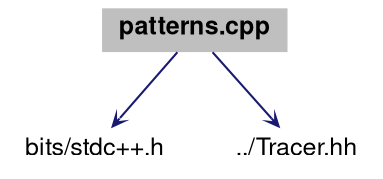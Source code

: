 digraph "patterns.cpp"
{
 // LATEX_PDF_SIZE
  bgcolor="transparent";
  edge [fontname="Helvetica,Arial,sans-serif",fontsize=15,labelfontsize=15 arrowhead=open arrowtail=open arrowsize=0.5];
  node [fontname="Helvetica,Arial,sans-serif",fontsize=15,fontsize=12 shape=plaintext];
  Node1 [label=<<b>patterns.cpp</b>>,height=0.2,width=0.4,color="black", fillcolor="grey75", style="filled", fontcolor="black",tooltip="skeleton C++ examples of OOP and Design patterns"];
  Node1 -> Node2 [color="midnightblue",style="solid"];
  Node2 [label="bits/stdc++.h",height=0.2,width=0.4,color="grey75",tooltip=" "];
  Node1 -> Node3 [color="midnightblue",style="solid"];
  Node3 [label="../Tracer.hh",height=0.2,width=0.4,color="grey75",tooltip=" "];
}
